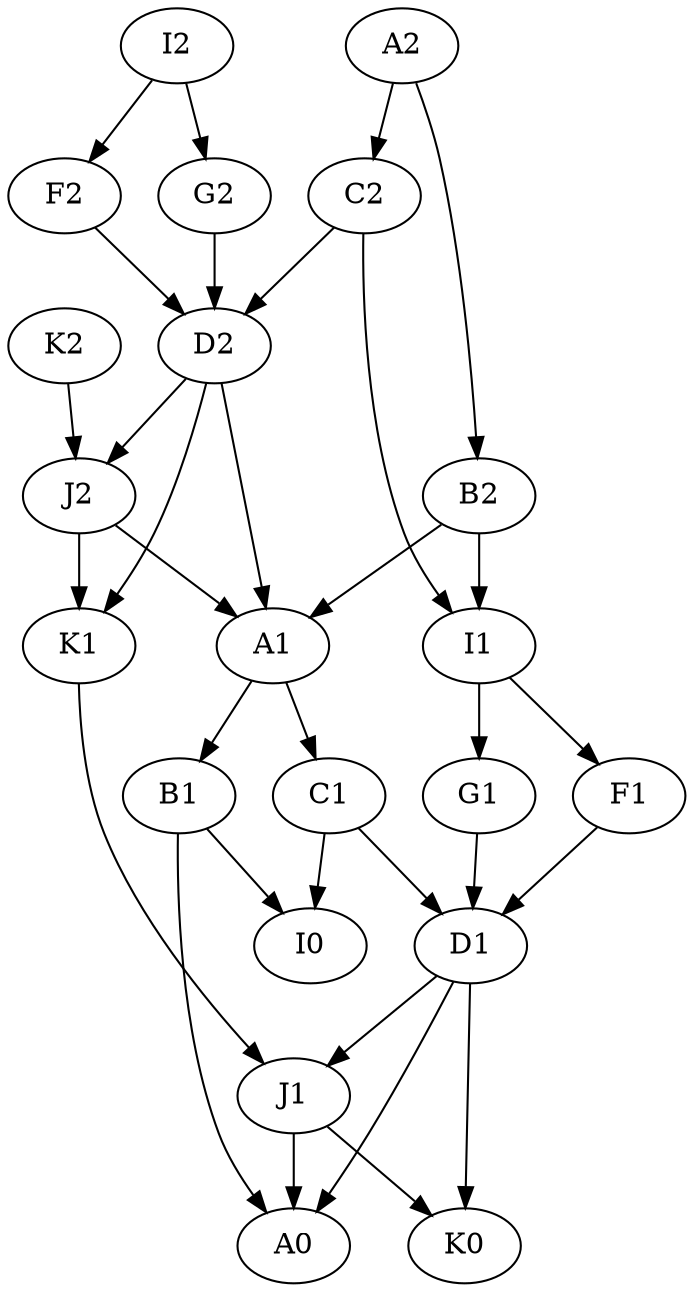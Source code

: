 strict digraph exemplo {

	A2 -> B2;
	A2 -> C2;
	C2 -> D2;
	C2 -> I1;
	B2 -> I1;
	B2 -> A1;
	D2 -> A1;
	D2 -> K1;
	D2 -> J2;
	I2 -> F2;
	I2 -> G2;
	G2 -> D2;
	F2 -> D2;
	K2 -> J2;
	J2 -> A1;
	J2 -> K1;

	A1 -> B1;
	A1 -> C1;
	C1 -> D1;
	C1 -> I0;
	B1 -> I0;
	B1 -> A0;
	D1 -> A0;
	D1 -> K0;
	D1 -> J1;
	I1 -> F1;
	I1 -> G1;
	G1 -> D1;
	F1 -> D1;
	K1 -> J1;
	J1 -> A0;
	J1 -> K0;

	I0 [Z=1];
	A0 [X=1];
	K0 [Y=1];
}
